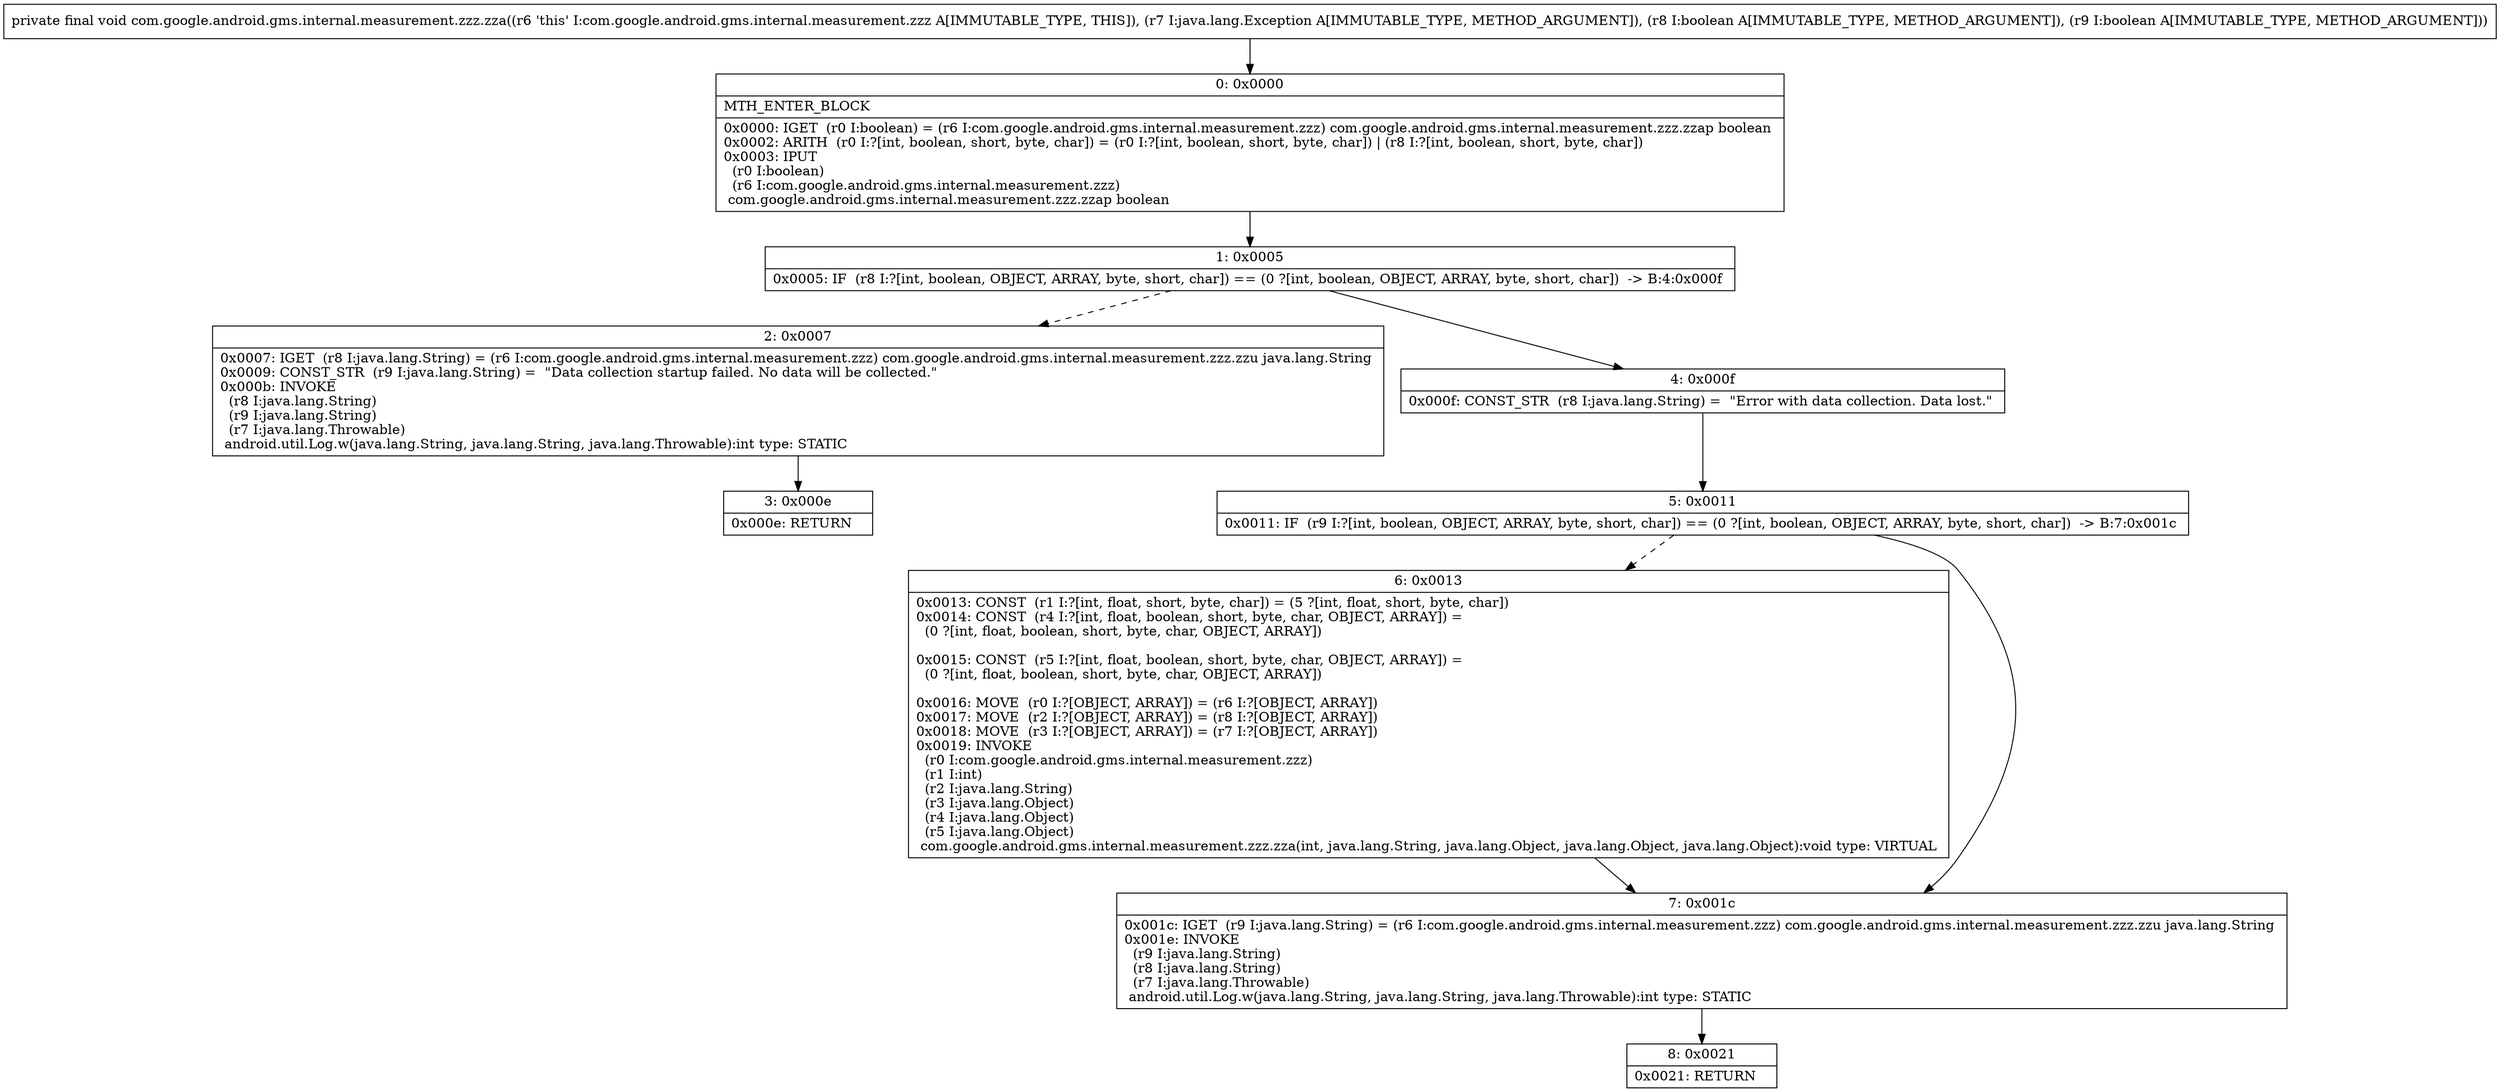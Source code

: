 digraph "CFG forcom.google.android.gms.internal.measurement.zzz.zza(Ljava\/lang\/Exception;ZZ)V" {
Node_0 [shape=record,label="{0\:\ 0x0000|MTH_ENTER_BLOCK\l|0x0000: IGET  (r0 I:boolean) = (r6 I:com.google.android.gms.internal.measurement.zzz) com.google.android.gms.internal.measurement.zzz.zzap boolean \l0x0002: ARITH  (r0 I:?[int, boolean, short, byte, char]) = (r0 I:?[int, boolean, short, byte, char]) \| (r8 I:?[int, boolean, short, byte, char]) \l0x0003: IPUT  \l  (r0 I:boolean)\l  (r6 I:com.google.android.gms.internal.measurement.zzz)\l com.google.android.gms.internal.measurement.zzz.zzap boolean \l}"];
Node_1 [shape=record,label="{1\:\ 0x0005|0x0005: IF  (r8 I:?[int, boolean, OBJECT, ARRAY, byte, short, char]) == (0 ?[int, boolean, OBJECT, ARRAY, byte, short, char])  \-\> B:4:0x000f \l}"];
Node_2 [shape=record,label="{2\:\ 0x0007|0x0007: IGET  (r8 I:java.lang.String) = (r6 I:com.google.android.gms.internal.measurement.zzz) com.google.android.gms.internal.measurement.zzz.zzu java.lang.String \l0x0009: CONST_STR  (r9 I:java.lang.String) =  \"Data collection startup failed. No data will be collected.\" \l0x000b: INVOKE  \l  (r8 I:java.lang.String)\l  (r9 I:java.lang.String)\l  (r7 I:java.lang.Throwable)\l android.util.Log.w(java.lang.String, java.lang.String, java.lang.Throwable):int type: STATIC \l}"];
Node_3 [shape=record,label="{3\:\ 0x000e|0x000e: RETURN   \l}"];
Node_4 [shape=record,label="{4\:\ 0x000f|0x000f: CONST_STR  (r8 I:java.lang.String) =  \"Error with data collection. Data lost.\" \l}"];
Node_5 [shape=record,label="{5\:\ 0x0011|0x0011: IF  (r9 I:?[int, boolean, OBJECT, ARRAY, byte, short, char]) == (0 ?[int, boolean, OBJECT, ARRAY, byte, short, char])  \-\> B:7:0x001c \l}"];
Node_6 [shape=record,label="{6\:\ 0x0013|0x0013: CONST  (r1 I:?[int, float, short, byte, char]) = (5 ?[int, float, short, byte, char]) \l0x0014: CONST  (r4 I:?[int, float, boolean, short, byte, char, OBJECT, ARRAY]) = \l  (0 ?[int, float, boolean, short, byte, char, OBJECT, ARRAY])\l \l0x0015: CONST  (r5 I:?[int, float, boolean, short, byte, char, OBJECT, ARRAY]) = \l  (0 ?[int, float, boolean, short, byte, char, OBJECT, ARRAY])\l \l0x0016: MOVE  (r0 I:?[OBJECT, ARRAY]) = (r6 I:?[OBJECT, ARRAY]) \l0x0017: MOVE  (r2 I:?[OBJECT, ARRAY]) = (r8 I:?[OBJECT, ARRAY]) \l0x0018: MOVE  (r3 I:?[OBJECT, ARRAY]) = (r7 I:?[OBJECT, ARRAY]) \l0x0019: INVOKE  \l  (r0 I:com.google.android.gms.internal.measurement.zzz)\l  (r1 I:int)\l  (r2 I:java.lang.String)\l  (r3 I:java.lang.Object)\l  (r4 I:java.lang.Object)\l  (r5 I:java.lang.Object)\l com.google.android.gms.internal.measurement.zzz.zza(int, java.lang.String, java.lang.Object, java.lang.Object, java.lang.Object):void type: VIRTUAL \l}"];
Node_7 [shape=record,label="{7\:\ 0x001c|0x001c: IGET  (r9 I:java.lang.String) = (r6 I:com.google.android.gms.internal.measurement.zzz) com.google.android.gms.internal.measurement.zzz.zzu java.lang.String \l0x001e: INVOKE  \l  (r9 I:java.lang.String)\l  (r8 I:java.lang.String)\l  (r7 I:java.lang.Throwable)\l android.util.Log.w(java.lang.String, java.lang.String, java.lang.Throwable):int type: STATIC \l}"];
Node_8 [shape=record,label="{8\:\ 0x0021|0x0021: RETURN   \l}"];
MethodNode[shape=record,label="{private final void com.google.android.gms.internal.measurement.zzz.zza((r6 'this' I:com.google.android.gms.internal.measurement.zzz A[IMMUTABLE_TYPE, THIS]), (r7 I:java.lang.Exception A[IMMUTABLE_TYPE, METHOD_ARGUMENT]), (r8 I:boolean A[IMMUTABLE_TYPE, METHOD_ARGUMENT]), (r9 I:boolean A[IMMUTABLE_TYPE, METHOD_ARGUMENT])) }"];
MethodNode -> Node_0;
Node_0 -> Node_1;
Node_1 -> Node_2[style=dashed];
Node_1 -> Node_4;
Node_2 -> Node_3;
Node_4 -> Node_5;
Node_5 -> Node_6[style=dashed];
Node_5 -> Node_7;
Node_6 -> Node_7;
Node_7 -> Node_8;
}

